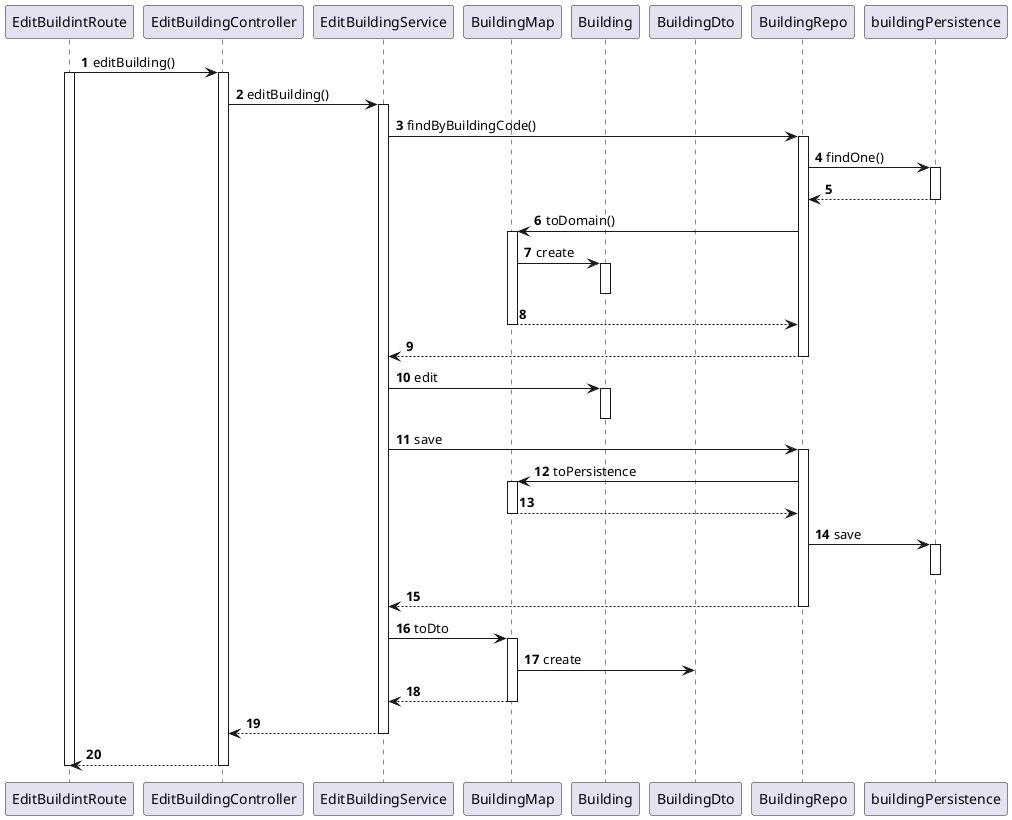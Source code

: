 @startuml processView3
'https://plantuml.com/sequence-diagram

autonumber
participant EditBuildintRoute
participant EditBuildingController
participant EditBuildingService
participant BuildingMap
participant Building
participant BuildingDto
participant BuildingRepo
participant buildingPersistence

EditBuildintRoute -> EditBuildingController : editBuilding()
activate EditBuildintRoute
activate EditBuildingController

EditBuildingController -> EditBuildingService : editBuilding()
activate EditBuildingService

EditBuildingService -> BuildingRepo : findByBuildingCode()
activate BuildingRepo

BuildingRepo -> buildingPersistence : findOne()
activate buildingPersistence

buildingPersistence --> BuildingRepo
deactivate buildingPersistence

BuildingRepo -> BuildingMap : toDomain()
activate BuildingMap

BuildingMap -> Building : create
activate Building
deactivate Building

BuildingMap --> BuildingRepo
deactivate BuildingMap

BuildingRepo --> EditBuildingService
deactivate BuildingRepo

EditBuildingService -> Building : edit
activate Building
deactivate Building

EditBuildingService -> BuildingRepo : save
activate BuildingRepo

BuildingRepo -> BuildingMap : toPersistence
activate BuildingMap

BuildingMap --> BuildingRepo
deactivate BuildingMap

BuildingRepo -> buildingPersistence : save
activate buildingPersistence
deactivate buildingPersistence

BuildingRepo --> EditBuildingService
deactivate BuildingRepo

EditBuildingService -> BuildingMap : toDto
activate BuildingMap

BuildingMap -> BuildingDto : create

BuildingMap --> EditBuildingService
deactivate BuildingMap

EditBuildingService --> EditBuildingController
deactivate EditBuildingService

EditBuildingController --> EditBuildintRoute
deactivate EditBuildingController

deactivate EditBuildintRoute

@enduml
